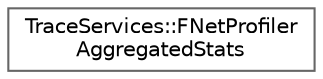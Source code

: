 digraph "Graphical Class Hierarchy"
{
 // INTERACTIVE_SVG=YES
 // LATEX_PDF_SIZE
  bgcolor="transparent";
  edge [fontname=Helvetica,fontsize=10,labelfontname=Helvetica,labelfontsize=10];
  node [fontname=Helvetica,fontsize=10,shape=box,height=0.2,width=0.4];
  rankdir="LR";
  Node0 [id="Node000000",label="TraceServices::FNetProfiler\lAggregatedStats",height=0.2,width=0.4,color="grey40", fillcolor="white", style="filled",URL="$d8/d02/structTraceServices_1_1FNetProfilerAggregatedStats.html",tooltip=" "];
}

